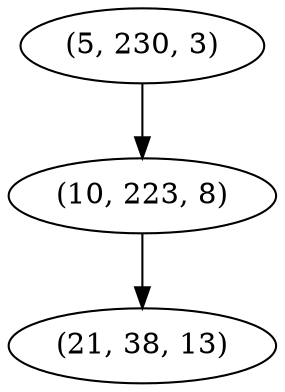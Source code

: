 digraph tree {
    "(5, 230, 3)";
    "(10, 223, 8)";
    "(21, 38, 13)";
    "(5, 230, 3)" -> "(10, 223, 8)";
    "(10, 223, 8)" -> "(21, 38, 13)";
}
